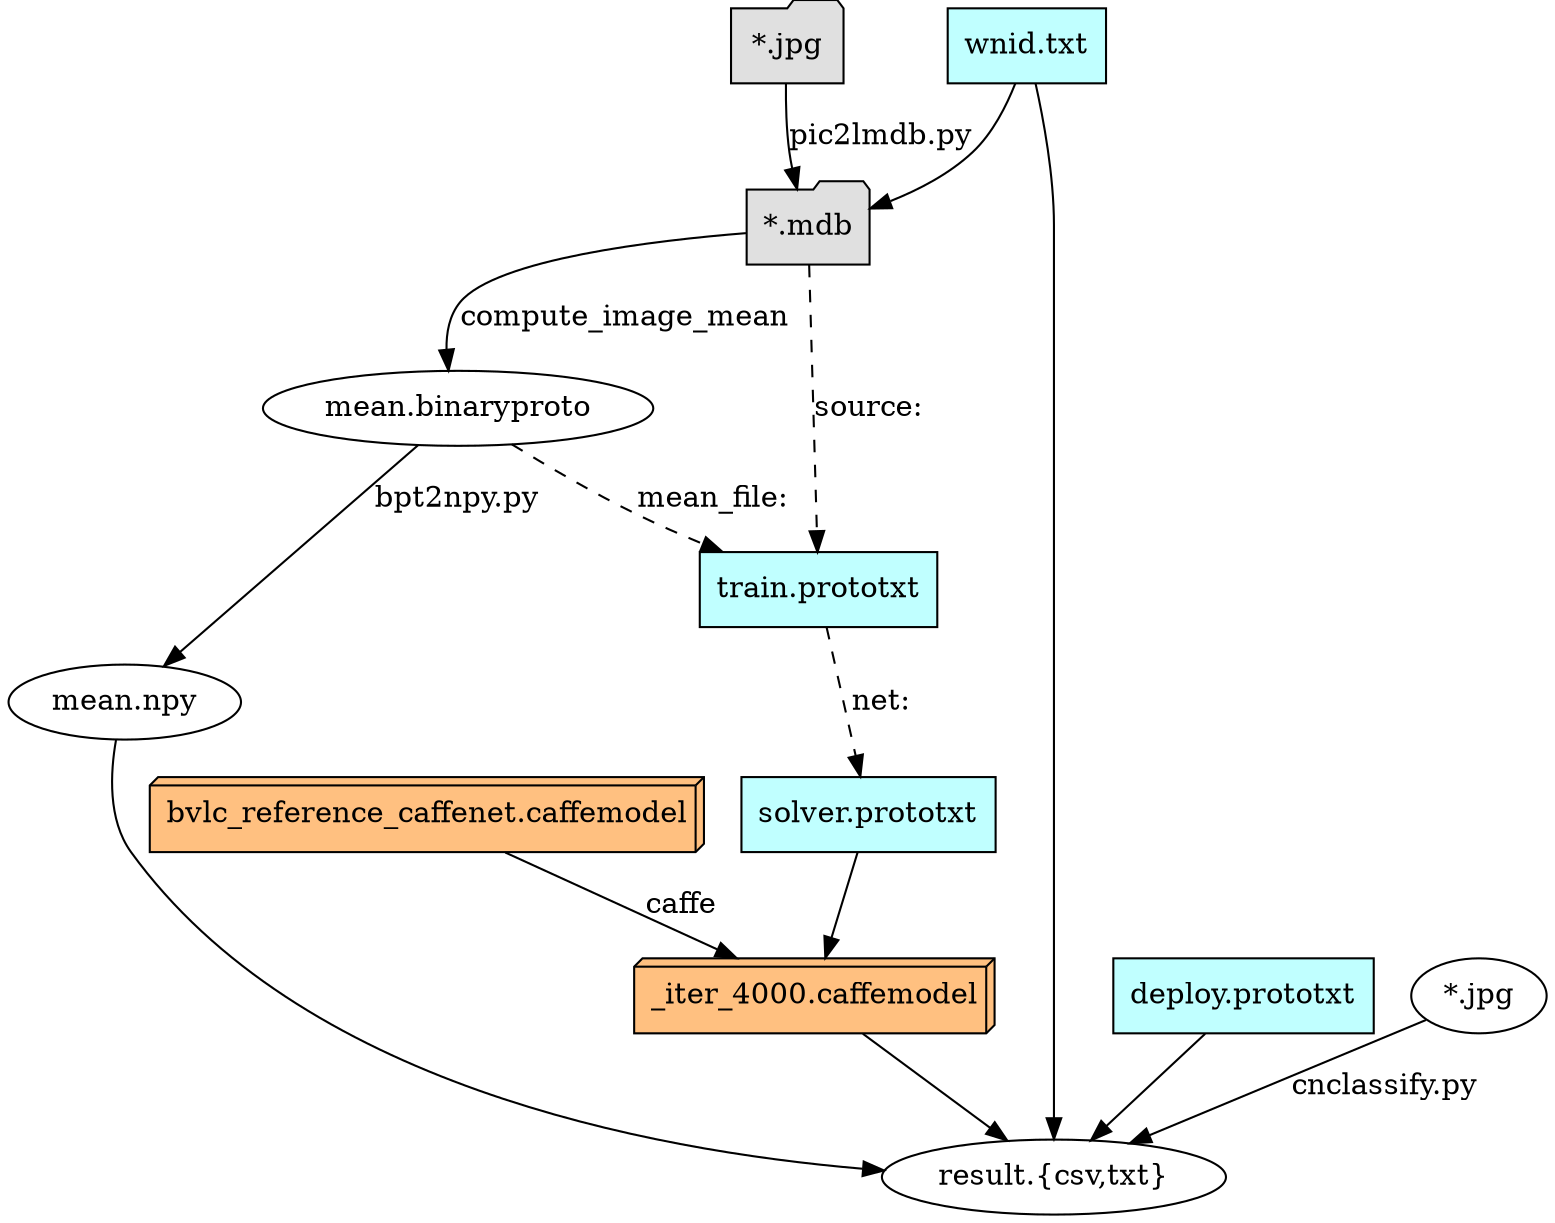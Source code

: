 digraph "files needed in the process of caffe transfer learning" {

    rankdir = TB;
    overlap = scale;

    pics [ label="*.jpg"
	shape="folder" style=filled fillcolor="#e0e0e0" ]
    mean_bpt [ label="mean.binaryproto" ]
    mean_npy [ label="mean.npy" ]
    wnid [ label="wnid.txt"
	shape="rectangle" style=filled fillcolor="#c0ffff" ]
    lmdb [ label="*.mdb" 
	shape="folder" style=filled fillcolor="#e0e0e0" ]
    mod_train [ label="train.prototxt"
	shape="rectangle" style=filled fillcolor="#c0ffff" ]
    mod_solver [ label="solver.prototxt"
	shape="rectangle" style=filled fillcolor="#c0ffff" ]
    mod_deploy [ label="deploy.prototxt"
	shape="rectangle" style=filled fillcolor="#c0ffff" ]
    weights_orig [ label="bvlc_reference_caffenet.caffemodel"
	shape="box3d" style=filled fillcolor="#ffc080" ]
    weights_ape [ label="_iter_4000.caffemodel"
	shape="box3d" style=filled fillcolor="#ffc080" ]
    test_pics [ label="*.jpg" ]
    result [ label="result.{csv,txt}" ]

    pics -> lmdb [ label="pic2lmdb.py" ]
    wnid -> lmdb
    lmdb -> mean_bpt [ label="compute_image_mean" ]
    mod_train -> mod_solver [ style="dashed" label="net:" ]
    mean_bpt -> mod_train [ style="dashed" label="mean_file:" ]
    lmdb -> mod_train [ style="dashed" label="source:" ]
    mean_bpt -> mean_npy [ label="bpt2npy.py" ]
    mod_solver -> weights_ape
    weights_orig -> weights_ape [ label="caffe" ]
    { weights_ape mod_deploy wnid mean_npy } -> result
    test_pics -> result [ label="cnclassify.py" ]
}


